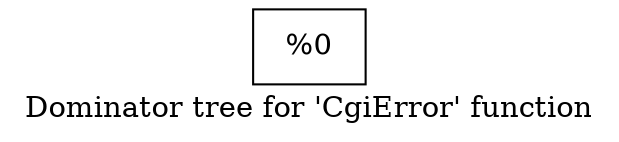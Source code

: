 digraph "Dominator tree for 'CgiError' function" {
	label="Dominator tree for 'CgiError' function";

	Node0x259dbc0 [shape=record,label="{%0}"];
}
